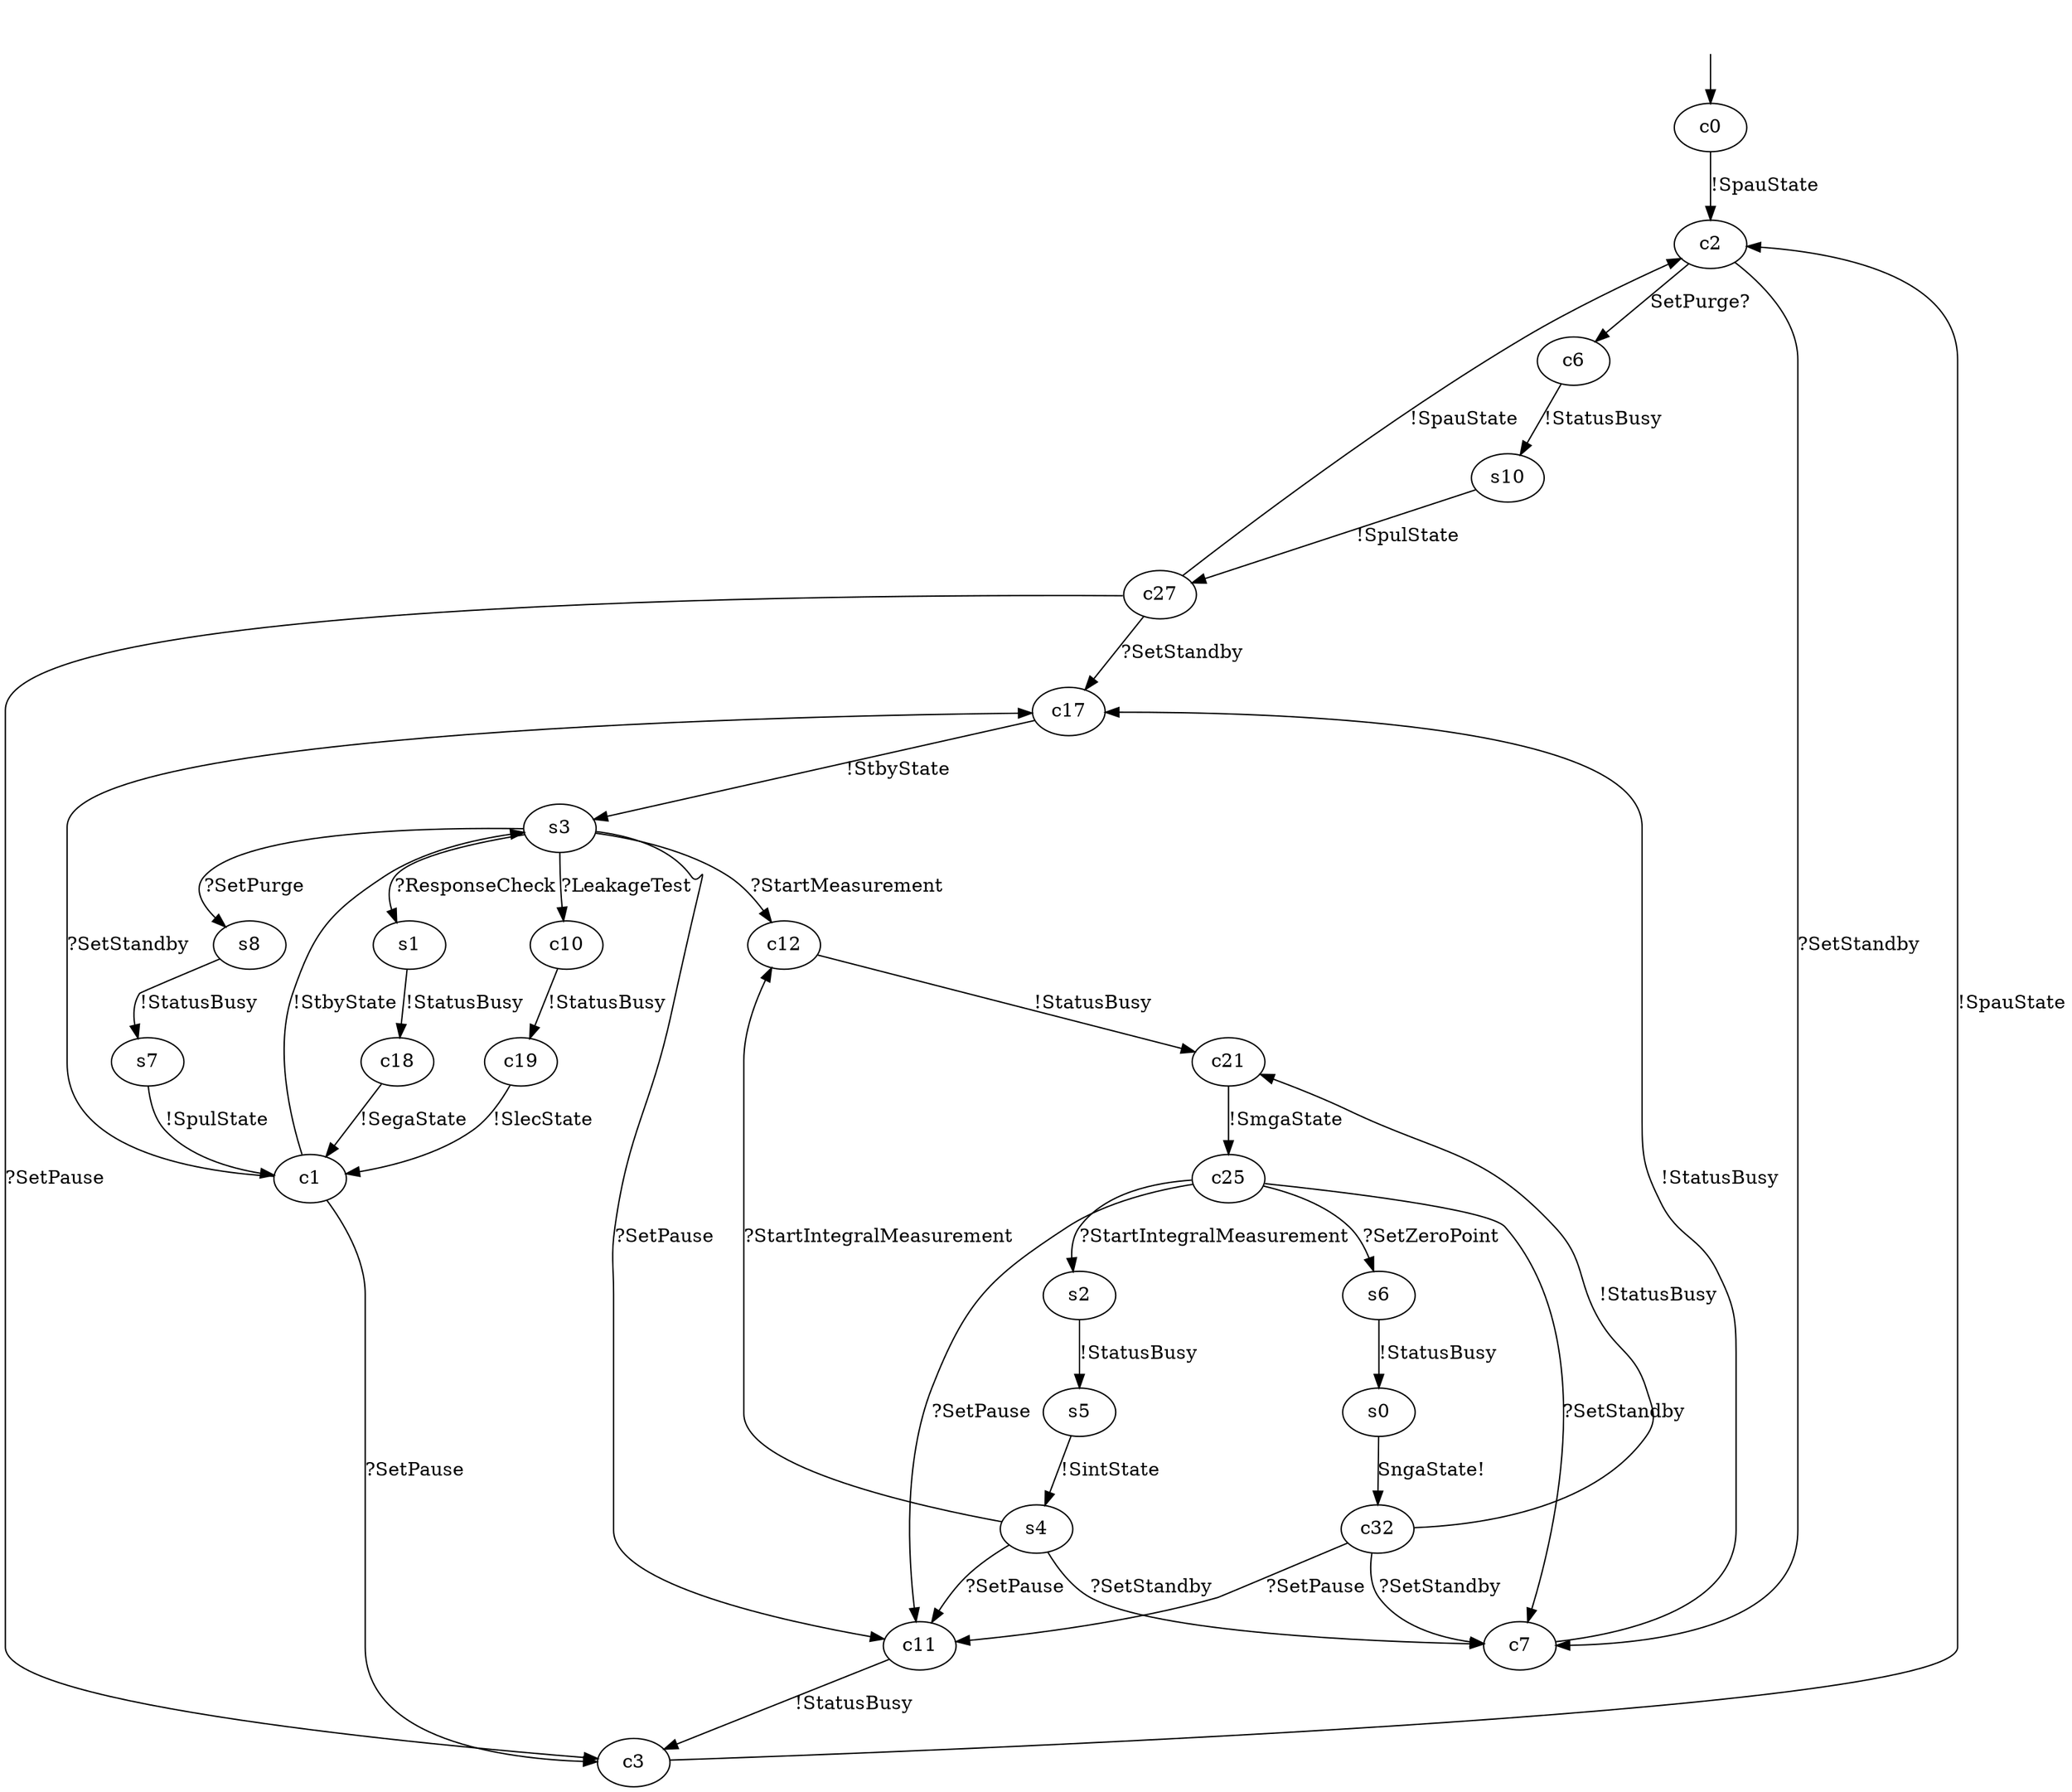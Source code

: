 digraph g {
__start0 [label="" shape="none"];
c0 [label="c0"];
c1 [label="c1"];
c2 [label="c2"];
c3 [label="c3"];
c6 [label="c6"];
c7 [label="c7"];
c10 [label="c10"];
c11 [label="c11"];
c12 [label="c12"];
c17 [label="c17"];
c18 [label="c18"];
c19 [label="c19"];
c21 [label="c21"];
c25 [label="c25"];
c27 [label="c27"];
c32 [label="c32"];
s2 [label="s2"];
s5 [label="s5"];
s3 [label="s3"];
s4 [label="s4"];
s1 [label="s1"];
s7 [label="s7"];
s10 [label="s10"];
s0 [label="s0"];
s6 [label="s6"];
s8 [label="s8"];
c0 -> c2 [label="!SpauState"];
c1 -> c3 [label="?SetPause"];
c1 -> c17 [label="?SetStandby"];
c1 -> s3 [label="!StbyState"];
c2 -> c7 [label="?SetStandby"];
c2 -> c6 [label="SetPurge?"];
c3 -> c2 [label="!SpauState"];
c6 -> s10 [label="!StatusBusy"];
c7 -> c17 [label="!StatusBusy"];
c10 -> c19 [label="!StatusBusy"];
c11 -> c3 [label="!StatusBusy"];
c12 -> c21 [label="!StatusBusy"];
c17 -> s3 [label="!StbyState"];
c18 -> c1 [label="!SegaState"];
c19 -> c1 [label="!SlecState"];
c21 -> c25 [label="!SmgaState"];
c25 -> c7 [label="?SetStandby"];
c25 -> c11 [label="?SetPause"];
c25 -> s2 [label="?StartIntegralMeasurement"];
c25 -> s6 [label="?SetZeroPoint"];
c27 -> c3 [label="?SetPause"];
c27 -> c2 [label="!SpauState"];
c27 -> c17 [label="?SetStandby"];
c32 -> c11 [label="?SetPause"];
c32 -> c7 [label="?SetStandby"];
c32 -> c21 [label="!StatusBusy"];
s2 -> s5 [label="!StatusBusy"];
s5 -> s4 [label="!SintState"];
s3 -> c10 [label="?LeakageTest"];
s3 -> c11 [label="?SetPause"];
s3 -> s1 [label="?ResponseCheck"];
s3 -> c12 [label="?StartMeasurement"];
s3 -> s8 [label="?SetPurge"];
s4 -> c12 [label="?StartIntegralMeasurement"];
s4 -> c7 [label="?SetStandby"];
s4 -> c11 [label="?SetPause"];
s1 -> c18 [label="!StatusBusy"];
s7 -> c1 [label="!SpulState"];
s10 -> c27 [label="!SpulState"];
s0 -> c32 [label="SngaState!"];
s6 -> s0 [label="!StatusBusy"];
s8 -> s7 [label="!StatusBusy"];
__start0 -> c0;
}
